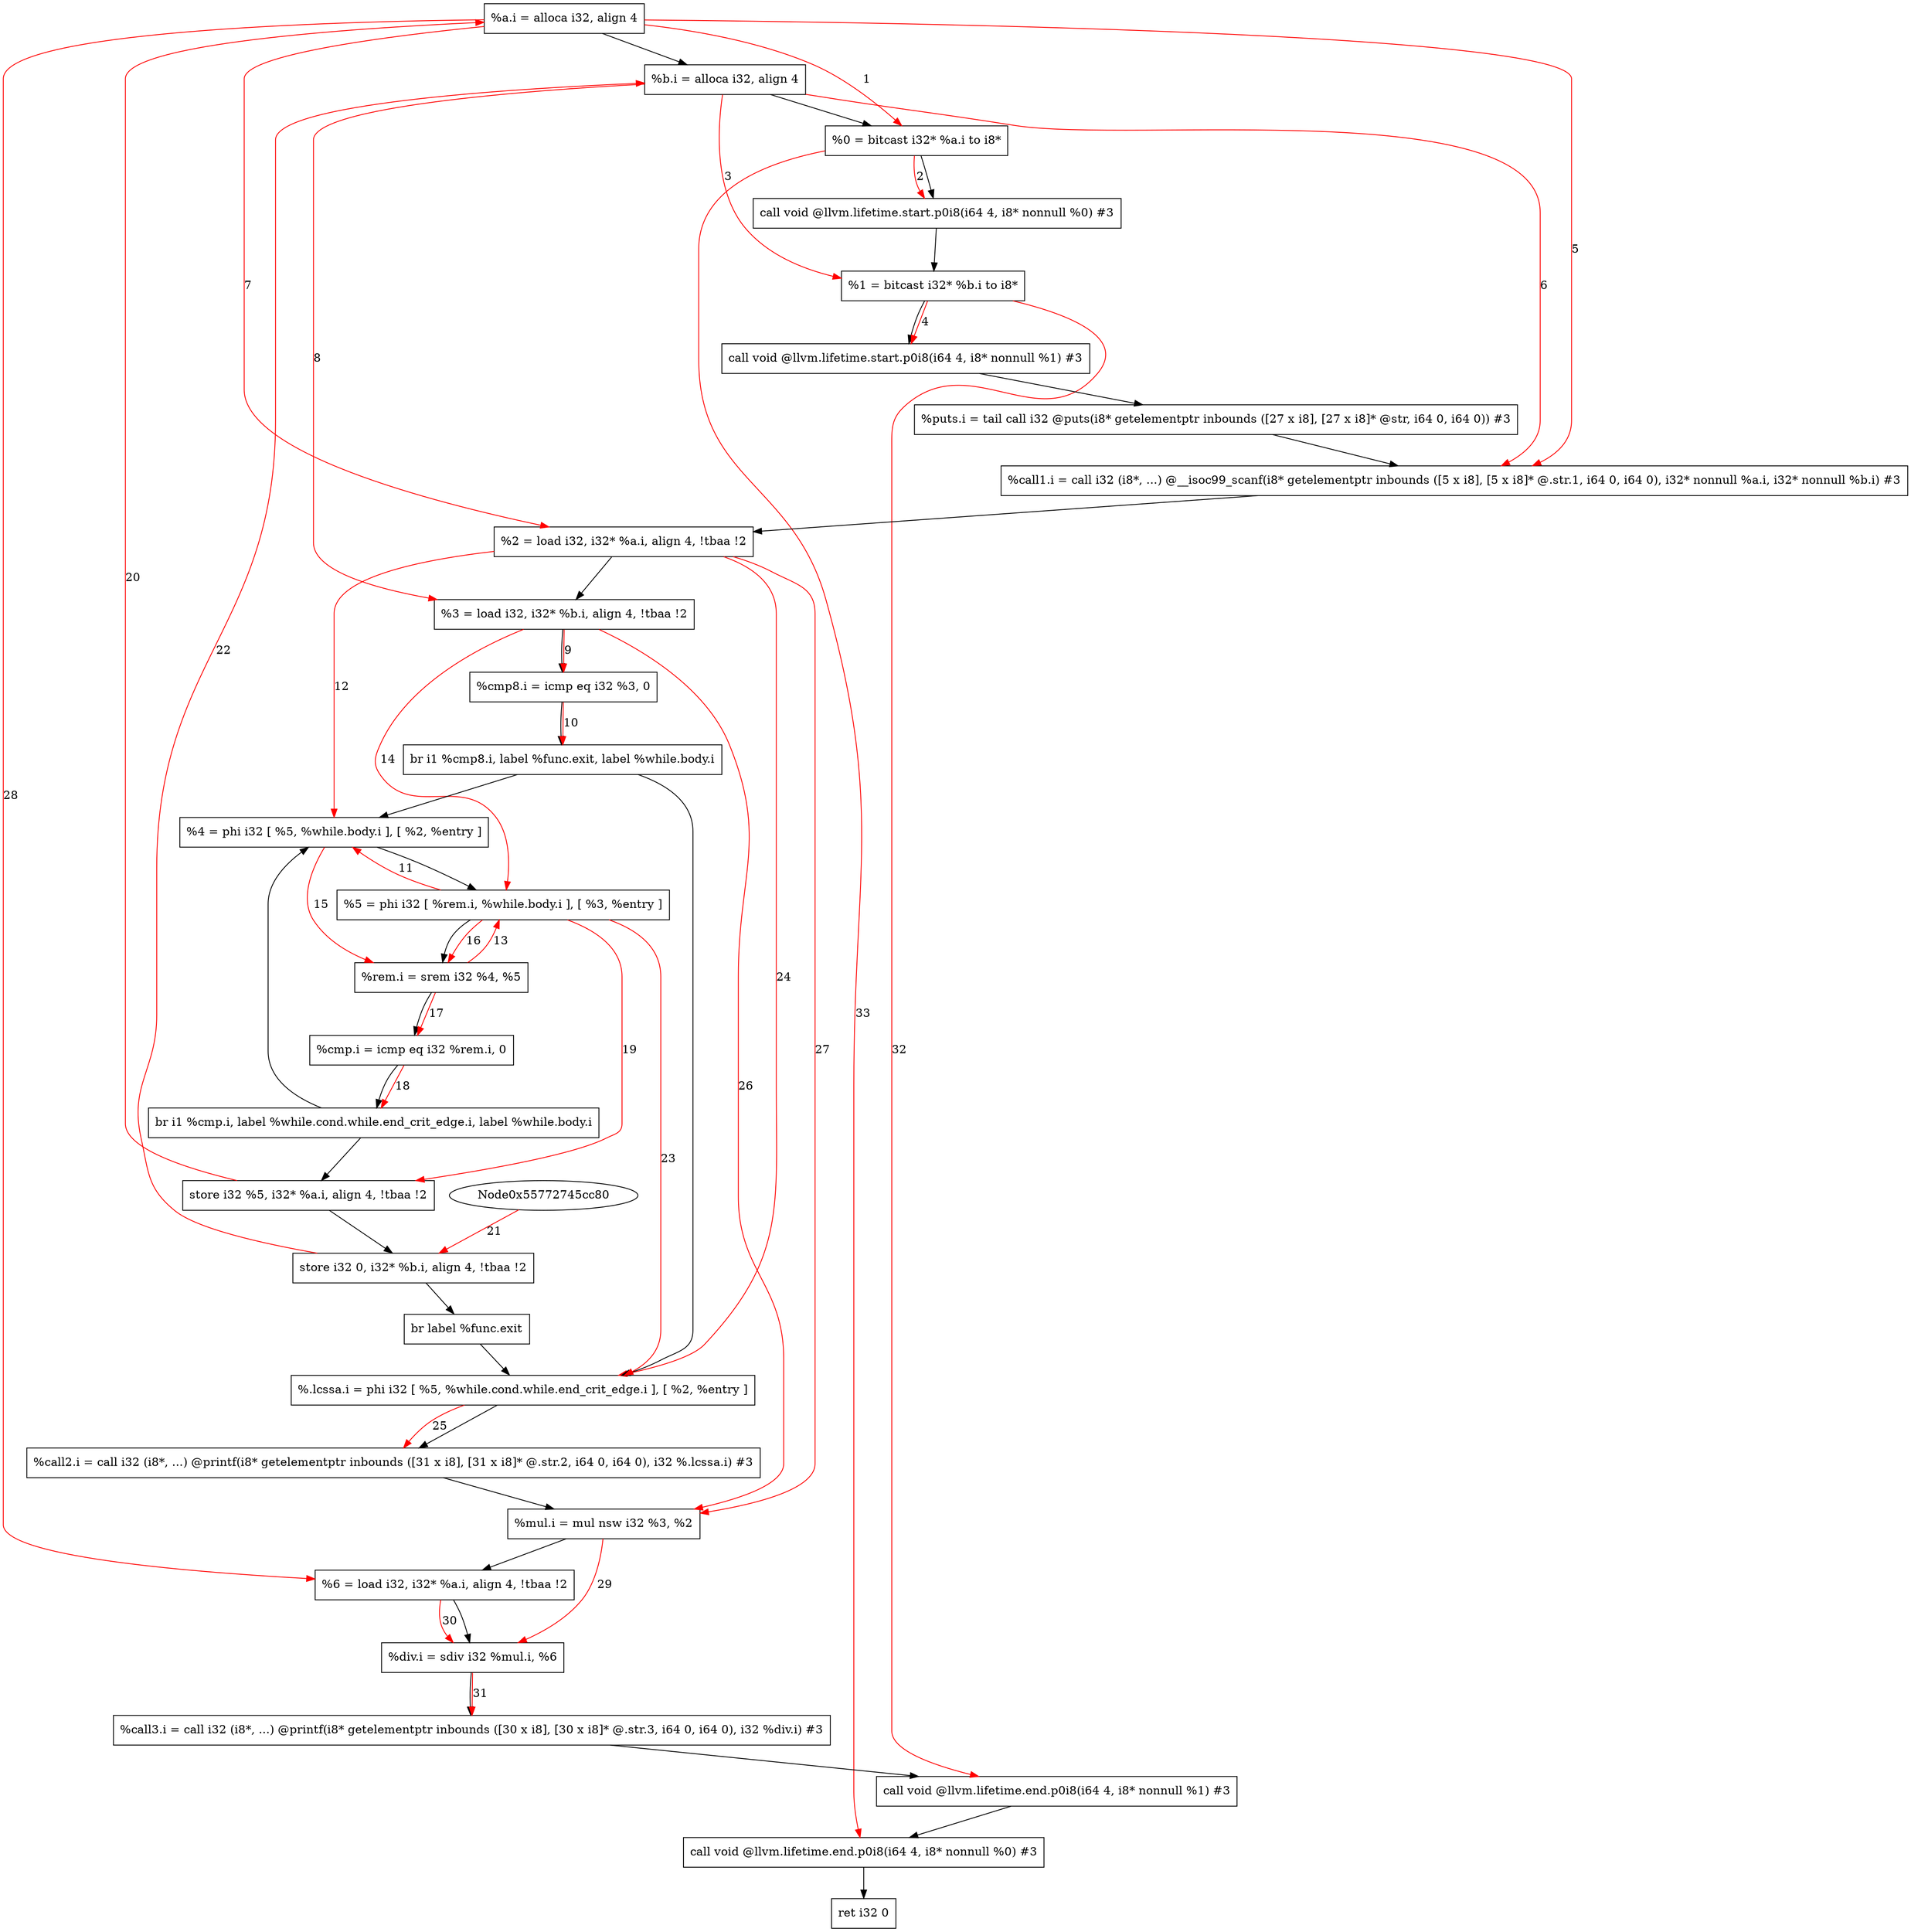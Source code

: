 digraph "CDFG for'main' function" {
	Node0x55772745cdb8[shape=record, label="  %a.i = alloca i32, align 4"]
	Node0x55772745e468[shape=record, label="  %b.i = alloca i32, align 4"]
	Node0x55772745e4e8[shape=record, label="  %0 = bitcast i32* %a.i to i8*"]
	Node0x55772745e658[shape=record, label="  call void @llvm.lifetime.start.p0i8(i64 4, i8* nonnull %0) #3"]
	Node0x55772745e718[shape=record, label="  %1 = bitcast i32* %b.i to i8*"]
	Node0x55772745e7c8[shape=record, label="  call void @llvm.lifetime.start.p0i8(i64 4, i8* nonnull %1) #3"]
	Node0x55772745e8a0[shape=record, label="  %puts.i = tail call i32 @puts(i8* getelementptr inbounds ([27 x i8], [27 x i8]* @str, i64 0, i64 0)) #3"]
	Node0x55772745e9c0[shape=record, label="  %call1.i = call i32 (i8*, ...) @__isoc99_scanf(i8* getelementptr inbounds ([5 x i8], [5 x i8]* @.str.1, i64 0, i64 0), i32* nonnull %a.i, i32* nonnull %b.i) #3"]
	Node0x55772745ea98[shape=record, label="  %2 = load i32, i32* %a.i, align 4, !tbaa !2"]
	Node0x55772745eaf8[shape=record, label="  %3 = load i32, i32* %b.i, align 4, !tbaa !2"]
	Node0x55772745eb70[shape=record, label="  %cmp8.i = icmp eq i32 %3, 0"]
	Node0x55772745ed88[shape=record, label="  br i1 %cmp8.i, label %func.exit, label %while.body.i"]
	Node0x55772745ee48[shape=record, label="  %4 = phi i32 [ %5, %while.body.i ], [ %2, %entry ]"]
	Node0x55772745ef58[shape=record, label="  %5 = phi i32 [ %rem.i, %while.body.i ], [ %3, %entry ]"]
	Node0x55772745f020[shape=record, label="  %rem.i = srem i32 %4, %5"]
	Node0x55772745f090[shape=record, label="  %cmp.i = icmp eq i32 %rem.i, 0"]
	Node0x55772745f328[shape=record, label="  br i1 %cmp.i, label %while.cond.while.end_crit_edge.i, label %while.body.i"]
	Node0x55772745f3d0[shape=record, label="  store i32 %5, i32* %a.i, align 4, !tbaa !2"]
	Node0x55772745f450[shape=record, label="  store i32 0, i32* %b.i, align 4, !tbaa !2"]
	Node0x55772745ecf8[shape=record, label="  br label %func.exit"]
	Node0x55772745f4a8[shape=record, label="  %.lcssa.i = phi i32 [ %5, %while.cond.while.end_crit_edge.i ], [ %2, %entry ]"]
	Node0x55772745f5a8[shape=record, label="  %call2.i = call i32 (i8*, ...) @printf(i8* getelementptr inbounds ([31 x i8], [31 x i8]* @.str.2, i64 0, i64 0), i32 %.lcssa.i) #3"]
	Node0x55772745f6a0[shape=record, label="  %mul.i = mul nsw i32 %3, %2"]
	Node0x55772745ec18[shape=record, label="  %6 = load i32, i32* %a.i, align 4, !tbaa !2"]
	Node0x55772745f730[shape=record, label="  %div.i = sdiv i32 %mul.i, %6"]
	Node0x55772745f7f8[shape=record, label="  %call3.i = call i32 (i8*, ...) @printf(i8* getelementptr inbounds ([30 x i8], [30 x i8]* @.str.3, i64 0, i64 0), i32 %div.i) #3"]
	Node0x55772745f968[shape=record, label="  call void @llvm.lifetime.end.p0i8(i64 4, i8* nonnull %1) #3"]
	Node0x55772745fa78[shape=record, label="  call void @llvm.lifetime.end.p0i8(i64 4, i8* nonnull %0) #3"]
	Node0x55772745fb38[shape=record, label="  ret i32 0"]
	Node0x55772745cdb8 -> Node0x55772745e468
	Node0x55772745e468 -> Node0x55772745e4e8
	Node0x55772745e4e8 -> Node0x55772745e658
	Node0x55772745e658 -> Node0x55772745e718
	Node0x55772745e718 -> Node0x55772745e7c8
	Node0x55772745e7c8 -> Node0x55772745e8a0
	Node0x55772745e8a0 -> Node0x55772745e9c0
	Node0x55772745e9c0 -> Node0x55772745ea98
	Node0x55772745ea98 -> Node0x55772745eaf8
	Node0x55772745eaf8 -> Node0x55772745eb70
	Node0x55772745eb70 -> Node0x55772745ed88
	Node0x55772745ed88 -> Node0x55772745f4a8
	Node0x55772745ed88 -> Node0x55772745ee48
	Node0x55772745ee48 -> Node0x55772745ef58
	Node0x55772745ef58 -> Node0x55772745f020
	Node0x55772745f020 -> Node0x55772745f090
	Node0x55772745f090 -> Node0x55772745f328
	Node0x55772745f328 -> Node0x55772745f3d0
	Node0x55772745f328 -> Node0x55772745ee48
	Node0x55772745f3d0 -> Node0x55772745f450
	Node0x55772745f450 -> Node0x55772745ecf8
	Node0x55772745ecf8 -> Node0x55772745f4a8
	Node0x55772745f4a8 -> Node0x55772745f5a8
	Node0x55772745f5a8 -> Node0x55772745f6a0
	Node0x55772745f6a0 -> Node0x55772745ec18
	Node0x55772745ec18 -> Node0x55772745f730
	Node0x55772745f730 -> Node0x55772745f7f8
	Node0x55772745f7f8 -> Node0x55772745f968
	Node0x55772745f968 -> Node0x55772745fa78
	Node0x55772745fa78 -> Node0x55772745fb38
edge [color=red]
	Node0x55772745cdb8 -> Node0x55772745e4e8[label="1"]
	Node0x55772745e4e8 -> Node0x55772745e658[label="2"]
	Node0x55772745e468 -> Node0x55772745e718[label="3"]
	Node0x55772745e718 -> Node0x55772745e7c8[label="4"]
	Node0x55772745cdb8 -> Node0x55772745e9c0[label="5"]
	Node0x55772745e468 -> Node0x55772745e9c0[label="6"]
	Node0x55772745cdb8 -> Node0x55772745ea98[label="7"]
	Node0x55772745e468 -> Node0x55772745eaf8[label="8"]
	Node0x55772745eaf8 -> Node0x55772745eb70[label="9"]
	Node0x55772745eb70 -> Node0x55772745ed88[label="10"]
	Node0x55772745ef58 -> Node0x55772745ee48[label="11"]
	Node0x55772745ea98 -> Node0x55772745ee48[label="12"]
	Node0x55772745f020 -> Node0x55772745ef58[label="13"]
	Node0x55772745eaf8 -> Node0x55772745ef58[label="14"]
	Node0x55772745ee48 -> Node0x55772745f020[label="15"]
	Node0x55772745ef58 -> Node0x55772745f020[label="16"]
	Node0x55772745f020 -> Node0x55772745f090[label="17"]
	Node0x55772745f090 -> Node0x55772745f328[label="18"]
	Node0x55772745ef58 -> Node0x55772745f3d0[label="19"]
	Node0x55772745f3d0 -> Node0x55772745cdb8[label="20"]
	Node0x55772745cc80 -> Node0x55772745f450[label="21"]
	Node0x55772745f450 -> Node0x55772745e468[label="22"]
	Node0x55772745ef58 -> Node0x55772745f4a8[label="23"]
	Node0x55772745ea98 -> Node0x55772745f4a8[label="24"]
	Node0x55772745f4a8 -> Node0x55772745f5a8[label="25"]
	Node0x55772745eaf8 -> Node0x55772745f6a0[label="26"]
	Node0x55772745ea98 -> Node0x55772745f6a0[label="27"]
	Node0x55772745cdb8 -> Node0x55772745ec18[label="28"]
	Node0x55772745f6a0 -> Node0x55772745f730[label="29"]
	Node0x55772745ec18 -> Node0x55772745f730[label="30"]
	Node0x55772745f730 -> Node0x55772745f7f8[label="31"]
	Node0x55772745e718 -> Node0x55772745f968[label="32"]
	Node0x55772745e4e8 -> Node0x55772745fa78[label="33"]
}
